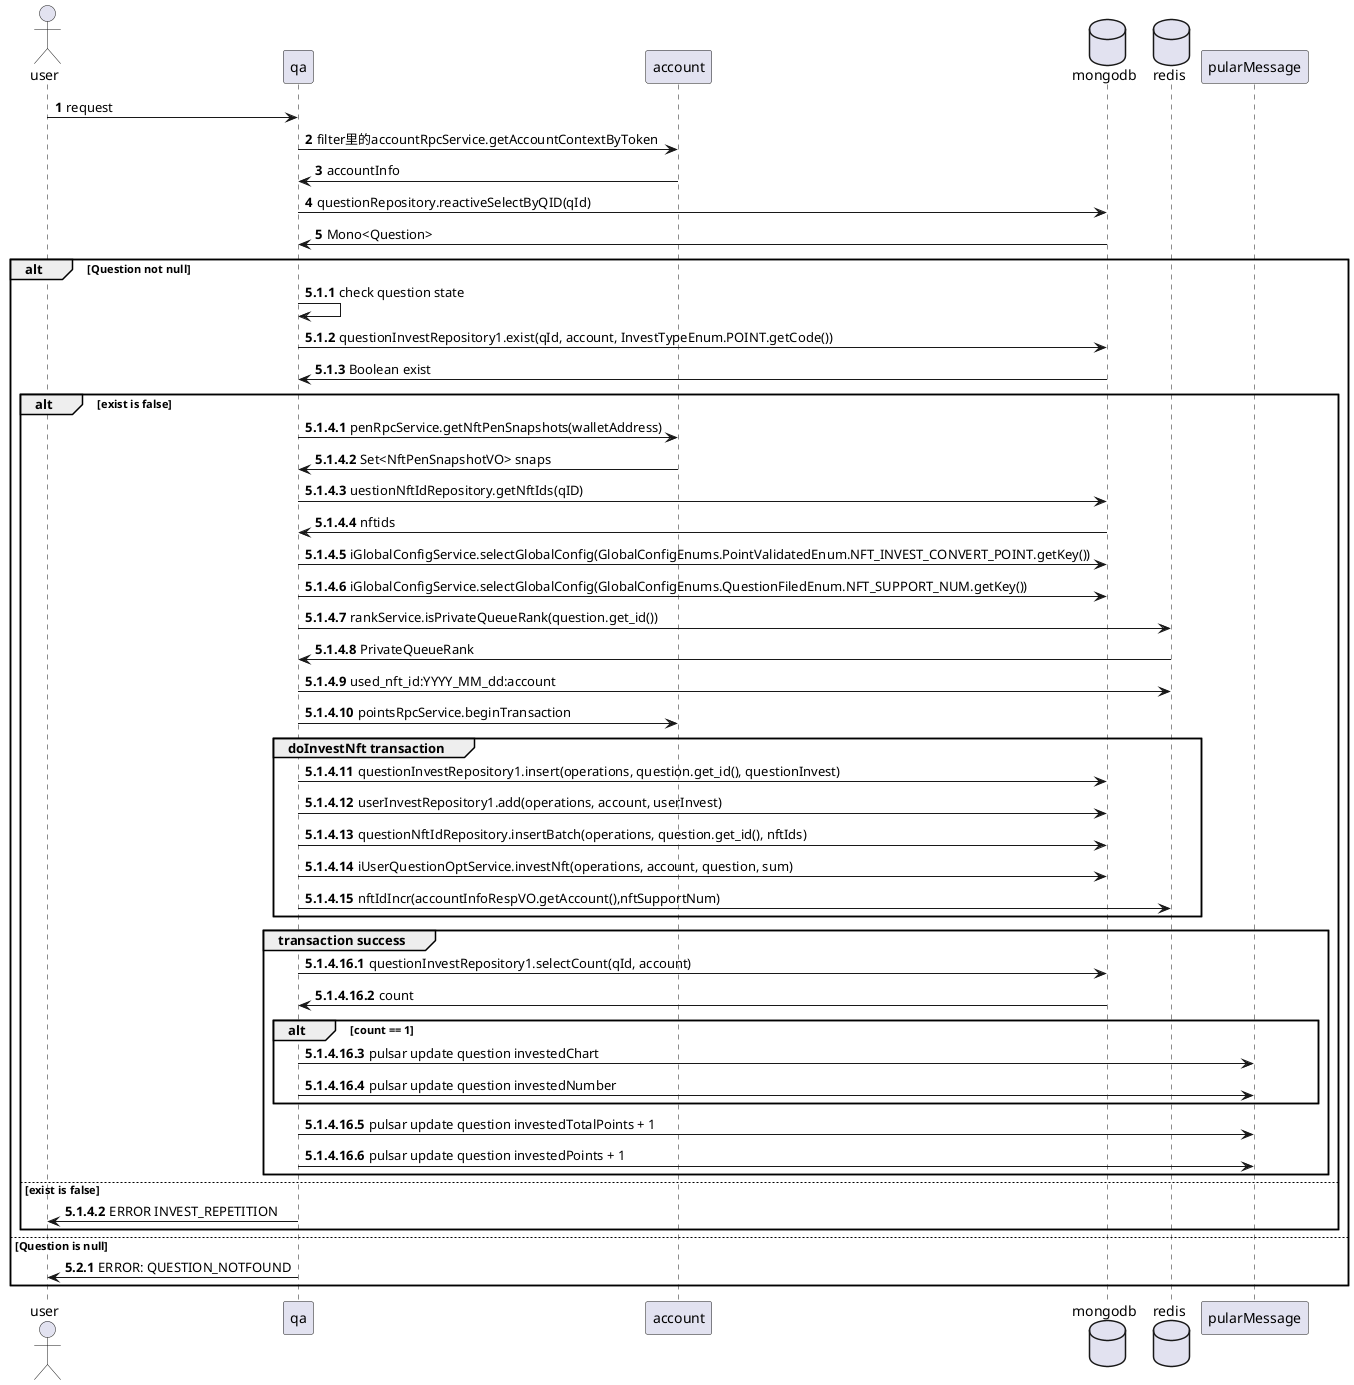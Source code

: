 @startuml

actor user order 100
participant qa order 200
participant account order 300
database mongodb order 400
database redis order 500
participant pularMessage order 600


autonumber
user -> qa : request
qa -> account : filter里的accountRpcService.getAccountContextByToken
account -> qa : accountInfo
qa -> mongodb :  questionRepository.reactiveSelectByQID(qId)
mongodb -> qa : Mono<Question>

alt Question not null
    autonumber 5.1.1
    qa -> qa : check question state
    qa -> mongodb : questionInvestRepository1.exist(qId, account, InvestTypeEnum.POINT.getCode())
    mongodb -> qa : Boolean exist
    alt exist is false
    autonumber 5.1.4.1
        qa -> account : penRpcService.getNftPenSnapshots(walletAddress)
        account -> qa : Set<NftPenSnapshotVO> snaps
        qa -> mongodb : uestionNftIdRepository.getNftIds(qID) 
        mongodb -> qa : nftids 
        qa -> mongodb : iGlobalConfigService.selectGlobalConfig(GlobalConfigEnums.PointValidatedEnum.NFT_INVEST_CONVERT_POINT.getKey())
        qa -> mongodb : iGlobalConfigService.selectGlobalConfig(GlobalConfigEnums.QuestionFiledEnum.NFT_SUPPORT_NUM.getKey())
        qa -> redis :  rankService.isPrivateQueueRank(question.get_id())
        redis -> qa : PrivateQueueRank
        qa -> redis : used_nft_id:YYYY_MM_dd:account
        qa -> account :  pointsRpcService.beginTransaction
        group doInvestNft transaction 
            qa -> mongodb : questionInvestRepository1.insert(operations, question.get_id(), questionInvest)
            qa -> mongodb : userInvestRepository1.add(operations, account, userInvest)
            qa -> mongodb : questionNftIdRepository.insertBatch(operations, question.get_id(), nftIds)  
            qa -> mongodb : iUserQuestionOptService.investNft(operations, account, question, sum)
            qa -> redis : nftIdIncr(accountInfoRespVO.getAccount(),nftSupportNum)
        end
        group transaction success 
        autonumber 5.1.4.16.1
            qa -> mongodb : questionInvestRepository1.selectCount(qId, account)
            mongodb -> qa : count
            alt count == 1
                qa -> pularMessage: pulsar update question investedChart
                qa -> pularMessage: pulsar update question investedNumber
            end
            qa -> pularMessage: pulsar update question investedTotalPoints + 1
            qa -> pularMessage: pulsar update question investedPoints + 1
        end
    else exist is false
    autonumber 5.1.4.2
    qa -> user : ERROR INVEST_REPETITION
    end

else Question is null
    autonumber 5.2.1
    qa -> user : ERROR: QUESTION_NOTFOUND

end

@enduml
